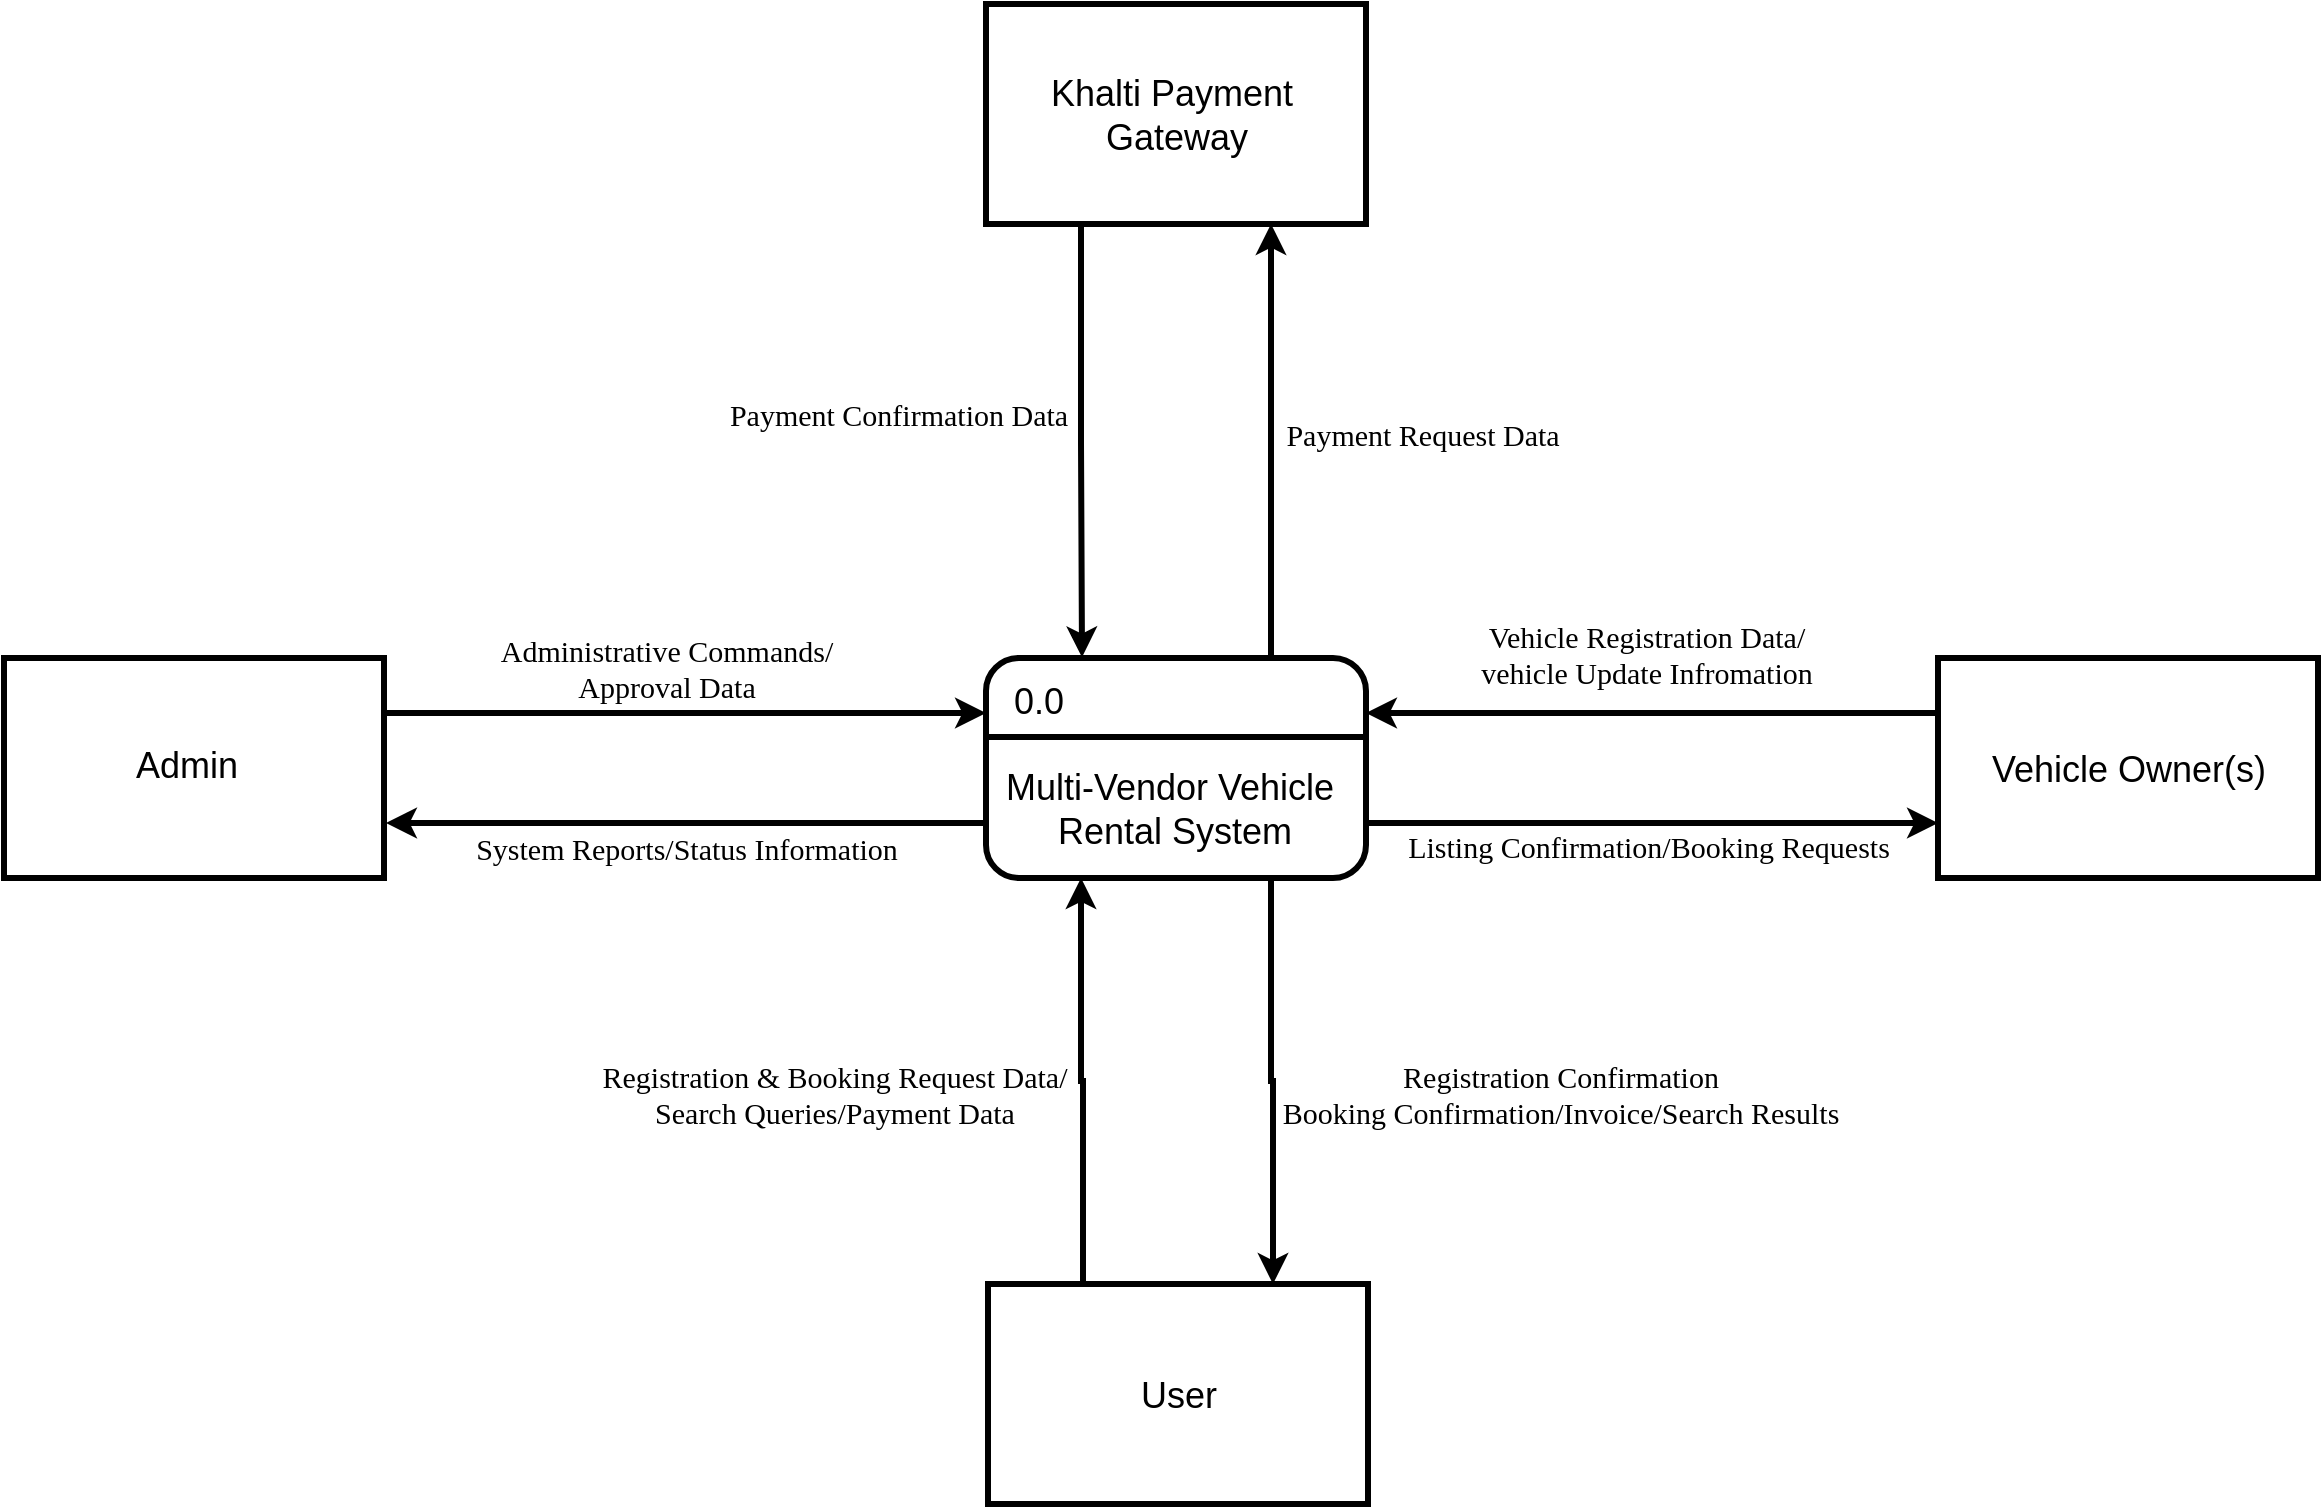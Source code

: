 <mxfile version="26.0.16" pages="3">
  <diagram name="Context Level" id="fC9GnA0mB0r2EWCVtSFk">
    <mxGraphModel dx="1520" dy="916" grid="1" gridSize="10" guides="1" tooltips="1" connect="1" arrows="1" fold="1" page="0" pageScale="1" pageWidth="900" pageHeight="1600" math="0" shadow="0">
      <root>
        <mxCell id="0" />
        <mxCell id="1" parent="0" />
        <mxCell id="mqqFqxeNAZNyGEwjC0Mq-32" style="edgeStyle=orthogonalEdgeStyle;rounded=0;orthogonalLoop=1;jettySize=auto;html=1;exitX=1;exitY=0.75;exitDx=0;exitDy=0;entryX=0;entryY=0.75;entryDx=0;entryDy=0;strokeWidth=3;" parent="1" source="mqqFqxeNAZNyGEwjC0Mq-13" target="mqqFqxeNAZNyGEwjC0Mq-17" edge="1">
          <mxGeometry relative="1" as="geometry" />
        </mxCell>
        <mxCell id="mqqFqxeNAZNyGEwjC0Mq-36" style="edgeStyle=orthogonalEdgeStyle;rounded=0;orthogonalLoop=1;jettySize=auto;html=1;exitX=0.75;exitY=1;exitDx=0;exitDy=0;entryX=0.75;entryY=0;entryDx=0;entryDy=0;strokeWidth=3;" parent="1" source="mqqFqxeNAZNyGEwjC0Mq-13" target="mqqFqxeNAZNyGEwjC0Mq-24" edge="1">
          <mxGeometry relative="1" as="geometry" />
        </mxCell>
        <mxCell id="mqqFqxeNAZNyGEwjC0Mq-41" style="edgeStyle=orthogonalEdgeStyle;rounded=0;orthogonalLoop=1;jettySize=auto;html=1;exitX=0;exitY=0.75;exitDx=0;exitDy=0;strokeWidth=3;" parent="1" source="mqqFqxeNAZNyGEwjC0Mq-13" edge="1">
          <mxGeometry relative="1" as="geometry">
            <mxPoint x="190" y="369.471" as="targetPoint" />
          </mxGeometry>
        </mxCell>
        <mxCell id="yGpVhsDJsTR9-kTOj1M8-5" style="edgeStyle=orthogonalEdgeStyle;rounded=0;orthogonalLoop=1;jettySize=auto;html=1;exitX=0.75;exitY=0;exitDx=0;exitDy=0;entryX=0.75;entryY=1;entryDx=0;entryDy=0;strokeWidth=3;" parent="1" source="mqqFqxeNAZNyGEwjC0Mq-13" target="yGpVhsDJsTR9-kTOj1M8-2" edge="1">
          <mxGeometry relative="1" as="geometry" />
        </mxCell>
        <mxCell id="mqqFqxeNAZNyGEwjC0Mq-13" value="" style="rounded=1;whiteSpace=wrap;html=3;strokeColor=light-dark(#000000,#FFFFFF);strokeWidth=3;" parent="1" vertex="1">
          <mxGeometry x="490" y="287" width="190" height="110" as="geometry" />
        </mxCell>
        <mxCell id="mqqFqxeNAZNyGEwjC0Mq-14" value="" style="endArrow=none;html=1;rounded=0;entryX=1;entryY=0.25;entryDx=0;entryDy=0;exitX=0;exitY=0.25;exitDx=0;exitDy=0;strokeWidth=3;" parent="1" edge="1">
          <mxGeometry width="50" height="50" relative="1" as="geometry">
            <mxPoint x="490" y="326.5" as="sourcePoint" />
            <mxPoint x="680" y="326.5" as="targetPoint" />
          </mxGeometry>
        </mxCell>
        <mxCell id="mqqFqxeNAZNyGEwjC0Mq-15" value="&lt;font style=&quot;font-size: 18px;&quot;&gt;0.0&lt;/font&gt;" style="text;html=1;align=center;verticalAlign=middle;resizable=0;points=[];autosize=1;strokeColor=none;fillColor=none;" parent="1" vertex="1">
          <mxGeometry x="491" y="289" width="50" height="40" as="geometry" />
        </mxCell>
        <mxCell id="mqqFqxeNAZNyGEwjC0Mq-16" value="&lt;div&gt;&lt;span style=&quot;font-size: 18px;&quot;&gt;Multi-Vendor Vehicle&amp;nbsp;&lt;/span&gt;&lt;/div&gt;&lt;div&gt;&lt;span style=&quot;font-size: 18px;&quot;&gt;Rental System&lt;/span&gt;&lt;/div&gt;" style="text;html=1;align=center;verticalAlign=middle;resizable=0;points=[];autosize=1;strokeColor=none;fillColor=none;" parent="1" vertex="1">
          <mxGeometry x="489" y="333" width="190" height="60" as="geometry" />
        </mxCell>
        <mxCell id="mqqFqxeNAZNyGEwjC0Mq-39" style="edgeStyle=orthogonalEdgeStyle;rounded=0;orthogonalLoop=1;jettySize=auto;html=1;exitX=1;exitY=0.25;exitDx=0;exitDy=0;entryX=0;entryY=0.25;entryDx=0;entryDy=0;strokeWidth=3;" parent="1" source="mqqFqxeNAZNyGEwjC0Mq-19" target="mqqFqxeNAZNyGEwjC0Mq-13" edge="1">
          <mxGeometry relative="1" as="geometry" />
        </mxCell>
        <mxCell id="mqqFqxeNAZNyGEwjC0Mq-19" value="" style="rounded=0;whiteSpace=wrap;html=3;strokeColor=light-dark(#000000,#FFFFFF);strokeWidth=3;" parent="1" vertex="1">
          <mxGeometry x="-1" y="287" width="190" height="110" as="geometry" />
        </mxCell>
        <mxCell id="mqqFqxeNAZNyGEwjC0Mq-20" value="" style="group" parent="1" vertex="1" connectable="0">
          <mxGeometry x="966" y="287" width="190" height="110" as="geometry" />
        </mxCell>
        <mxCell id="mqqFqxeNAZNyGEwjC0Mq-17" value="" style="rounded=0;whiteSpace=wrap;html=3;strokeColor=light-dark(#000000,#FFFFFF);strokeWidth=3;" parent="mqqFqxeNAZNyGEwjC0Mq-20" vertex="1">
          <mxGeometry width="190" height="110" as="geometry" />
        </mxCell>
        <mxCell id="mqqFqxeNAZNyGEwjC0Mq-18" value="&lt;div&gt;&lt;span style=&quot;font-size: 18px;&quot;&gt;Vehicle Owner(s)&lt;/span&gt;&lt;/div&gt;" style="text;html=1;align=center;verticalAlign=middle;resizable=0;points=[];autosize=1;strokeColor=none;fillColor=none;" parent="mqqFqxeNAZNyGEwjC0Mq-20" vertex="1">
          <mxGeometry x="15" y="36" width="160" height="40" as="geometry" />
        </mxCell>
        <mxCell id="mqqFqxeNAZNyGEwjC0Mq-23" value="" style="group" parent="1" vertex="1" connectable="0">
          <mxGeometry x="491" y="600" width="190" height="110" as="geometry" />
        </mxCell>
        <mxCell id="mqqFqxeNAZNyGEwjC0Mq-24" value="" style="rounded=0;whiteSpace=wrap;html=3;strokeColor=light-dark(#000000,#FFFFFF);strokeWidth=3;" parent="mqqFqxeNAZNyGEwjC0Mq-23" vertex="1">
          <mxGeometry width="190" height="110" as="geometry" />
        </mxCell>
        <mxCell id="mqqFqxeNAZNyGEwjC0Mq-25" value="&lt;span style=&quot;font-size: 18px;&quot;&gt;User&lt;/span&gt;" style="text;html=1;align=center;verticalAlign=middle;resizable=0;points=[];autosize=1;strokeColor=none;fillColor=none;" parent="mqqFqxeNAZNyGEwjC0Mq-23" vertex="1">
          <mxGeometry x="65" y="36" width="60" height="40" as="geometry" />
        </mxCell>
        <mxCell id="mqqFqxeNAZNyGEwjC0Mq-26" value="&lt;div&gt;&lt;span style=&quot;font-size: 18px;&quot;&gt;Admin&lt;/span&gt;&lt;/div&gt;" style="text;html=1;align=center;verticalAlign=middle;resizable=0;points=[];autosize=1;strokeColor=none;fillColor=none;" parent="1" vertex="1">
          <mxGeometry x="55" y="321" width="70" height="40" as="geometry" />
        </mxCell>
        <mxCell id="mqqFqxeNAZNyGEwjC0Mq-29" style="edgeStyle=orthogonalEdgeStyle;rounded=0;orthogonalLoop=1;jettySize=auto;html=1;exitX=0;exitY=0.25;exitDx=0;exitDy=0;entryX=1;entryY=0.25;entryDx=0;entryDy=0;strokeWidth=3;" parent="1" source="mqqFqxeNAZNyGEwjC0Mq-17" target="mqqFqxeNAZNyGEwjC0Mq-13" edge="1">
          <mxGeometry relative="1" as="geometry" />
        </mxCell>
        <mxCell id="mqqFqxeNAZNyGEwjC0Mq-31" value="&lt;div&gt;&lt;font face=&quot;Times New Roman&quot; style=&quot;font-size: 15px;&quot;&gt;Vehicle Registration Data/&lt;/font&gt;&lt;/div&gt;&lt;div&gt;&lt;font face=&quot;Times New Roman&quot; style=&quot;font-size: 15px;&quot;&gt;&lt;span style=&quot;background-color: transparent; color: light-dark(rgb(0, 0, 0), rgb(255, 255, 255));&quot;&gt;vehicle Update Infromation&lt;/span&gt;&lt;/font&gt;&lt;/div&gt;" style="text;html=1;align=center;verticalAlign=middle;resizable=0;points=[];autosize=1;strokeColor=none;fillColor=none;strokeWidth=1;" parent="1" vertex="1">
          <mxGeometry x="725" y="260" width="190" height="50" as="geometry" />
        </mxCell>
        <mxCell id="mqqFqxeNAZNyGEwjC0Mq-33" value="&lt;font face=&quot;Times New Roman&quot;&gt;&lt;span style=&quot;font-size: 15px;&quot;&gt;Listing Confirmation/Booking Requests&lt;/span&gt;&lt;/font&gt;" style="text;html=1;align=center;verticalAlign=middle;resizable=0;points=[];autosize=1;strokeColor=none;fillColor=none;strokeWidth=1;" parent="1" vertex="1">
          <mxGeometry x="691" y="366" width="260" height="30" as="geometry" />
        </mxCell>
        <mxCell id="mqqFqxeNAZNyGEwjC0Mq-34" style="edgeStyle=orthogonalEdgeStyle;rounded=0;orthogonalLoop=1;jettySize=auto;html=1;exitX=0.25;exitY=0;exitDx=0;exitDy=0;entryX=0.25;entryY=1;entryDx=0;entryDy=0;strokeWidth=3;" parent="1" source="mqqFqxeNAZNyGEwjC0Mq-24" target="mqqFqxeNAZNyGEwjC0Mq-13" edge="1">
          <mxGeometry relative="1" as="geometry" />
        </mxCell>
        <mxCell id="mqqFqxeNAZNyGEwjC0Mq-35" value="&lt;font face=&quot;Times New Roman&quot;&gt;&lt;span style=&quot;font-size: 15px;&quot;&gt;Registration &amp;amp; Booking Request Data/&lt;/span&gt;&lt;/font&gt;&lt;div&gt;&lt;font face=&quot;Times New Roman&quot;&gt;&lt;span style=&quot;font-size: 15px;&quot;&gt;Search Queries/Payment Data&lt;/span&gt;&lt;/font&gt;&lt;/div&gt;" style="text;html=1;align=center;verticalAlign=middle;resizable=0;points=[];autosize=1;strokeColor=none;fillColor=none;strokeWidth=1;" parent="1" vertex="1">
          <mxGeometry x="284" y="480" width="260" height="50" as="geometry" />
        </mxCell>
        <mxCell id="mqqFqxeNAZNyGEwjC0Mq-37" value="&lt;font face=&quot;Times New Roman&quot;&gt;&lt;span style=&quot;font-size: 15px;&quot;&gt;Registration Confirmation&lt;/span&gt;&lt;/font&gt;&lt;div&gt;&lt;font face=&quot;Times New Roman&quot;&gt;&lt;span style=&quot;font-size: 15px;&quot;&gt;Booking Confirmation/Invoice/Search Results&lt;/span&gt;&lt;/font&gt;&lt;/div&gt;" style="text;html=1;align=center;verticalAlign=middle;resizable=0;points=[];autosize=1;strokeColor=none;fillColor=none;strokeWidth=1;" parent="1" vertex="1">
          <mxGeometry x="627" y="480" width="300" height="50" as="geometry" />
        </mxCell>
        <mxCell id="mqqFqxeNAZNyGEwjC0Mq-40" value="&lt;font face=&quot;Times New Roman&quot;&gt;&lt;span style=&quot;font-size: 15px;&quot;&gt;Administrative Commands/&lt;/span&gt;&lt;/font&gt;&lt;div&gt;&lt;font face=&quot;Times New Roman&quot;&gt;&lt;span style=&quot;font-size: 15px;&quot;&gt;Approval Data&lt;/span&gt;&lt;/font&gt;&lt;/div&gt;" style="text;html=1;align=center;verticalAlign=middle;resizable=0;points=[];autosize=1;strokeColor=none;fillColor=none;strokeWidth=1;" parent="1" vertex="1">
          <mxGeometry x="235" y="267" width="190" height="50" as="geometry" />
        </mxCell>
        <mxCell id="mqqFqxeNAZNyGEwjC0Mq-42" value="&lt;div&gt;&lt;font face=&quot;Times New Roman&quot;&gt;&lt;span style=&quot;font-size: 15px;&quot;&gt;System Reports/&lt;/span&gt;&lt;/font&gt;&lt;span style=&quot;font-size: 15px; font-family: &amp;quot;Times New Roman&amp;quot;; background-color: transparent; color: light-dark(rgb(0, 0, 0), rgb(255, 255, 255));&quot;&gt;Status Information&lt;/span&gt;&lt;/div&gt;" style="text;html=1;align=center;verticalAlign=middle;resizable=0;points=[];autosize=1;strokeColor=none;fillColor=none;strokeWidth=1;" parent="1" vertex="1">
          <mxGeometry x="225" y="367" width="230" height="30" as="geometry" />
        </mxCell>
        <mxCell id="yGpVhsDJsTR9-kTOj1M8-1" value="" style="group;strokeWidth=3;" parent="1" vertex="1" connectable="0">
          <mxGeometry x="490" y="-40" width="190" height="110" as="geometry" />
        </mxCell>
        <mxCell id="yGpVhsDJsTR9-kTOj1M8-2" value="" style="rounded=0;whiteSpace=wrap;html=3;strokeColor=light-dark(#000000,#FFFFFF);strokeWidth=3;" parent="yGpVhsDJsTR9-kTOj1M8-1" vertex="1">
          <mxGeometry width="190" height="110" as="geometry" />
        </mxCell>
        <mxCell id="yGpVhsDJsTR9-kTOj1M8-3" value="&lt;span style=&quot;font-size: 18px;&quot;&gt;Khalti Payment&amp;nbsp;&lt;/span&gt;&lt;div&gt;&lt;span style=&quot;font-size: 18px;&quot;&gt;Gateway&lt;/span&gt;&lt;/div&gt;" style="text;html=1;align=center;verticalAlign=middle;resizable=0;points=[];autosize=1;strokeColor=none;fillColor=none;" parent="yGpVhsDJsTR9-kTOj1M8-1" vertex="1">
          <mxGeometry x="20" y="26" width="150" height="60" as="geometry" />
        </mxCell>
        <mxCell id="yGpVhsDJsTR9-kTOj1M8-4" style="edgeStyle=orthogonalEdgeStyle;rounded=0;orthogonalLoop=1;jettySize=auto;html=1;exitX=0.25;exitY=1;exitDx=0;exitDy=0;entryX=0.94;entryY=-0.058;entryDx=0;entryDy=0;entryPerimeter=0;strokeWidth=3;" parent="1" source="yGpVhsDJsTR9-kTOj1M8-2" target="mqqFqxeNAZNyGEwjC0Mq-15" edge="1">
          <mxGeometry relative="1" as="geometry">
            <mxPoint x="540" y="280" as="targetPoint" />
          </mxGeometry>
        </mxCell>
        <mxCell id="yGpVhsDJsTR9-kTOj1M8-7" value="&lt;font face=&quot;Times New Roman&quot;&gt;&lt;span style=&quot;font-size: 15px;&quot;&gt;Payment Request Data&lt;/span&gt;&lt;/font&gt;" style="text;html=1;align=center;verticalAlign=middle;resizable=0;points=[];autosize=1;strokeColor=none;fillColor=none;strokeWidth=1;" parent="1" vertex="1">
          <mxGeometry x="628" y="160" width="160" height="30" as="geometry" />
        </mxCell>
        <mxCell id="yGpVhsDJsTR9-kTOj1M8-8" value="&lt;div&gt;&lt;font face=&quot;Times New Roman&quot;&gt;&lt;span style=&quot;font-size: 15px;&quot;&gt;Payment Confirmation Data&lt;/span&gt;&lt;/font&gt;&lt;/div&gt;" style="text;html=1;align=center;verticalAlign=middle;resizable=0;points=[];autosize=1;strokeColor=none;fillColor=none;strokeWidth=1;" parent="1" vertex="1">
          <mxGeometry x="351" y="150" width="190" height="30" as="geometry" />
        </mxCell>
      </root>
    </mxGraphModel>
  </diagram>
  <diagram name="Level 0" id="IUuk-VQfXcXVTtdF40Mc">
    <mxGraphModel dx="880" dy="1316" grid="1" gridSize="10" guides="1" tooltips="1" connect="1" arrows="1" fold="1" page="0" pageScale="1" pageWidth="900" pageHeight="1600" math="0" shadow="0">
      <root>
        <mxCell id="0" />
        <mxCell id="1" parent="0" />
        <mxCell id="CzCq_uoydx_rgcWmHXnd-1" value="" style="group" parent="1" vertex="1" connectable="0">
          <mxGeometry x="1005" y="479" width="190" height="110" as="geometry" />
        </mxCell>
        <mxCell id="CzCq_uoydx_rgcWmHXnd-2" value="" style="rounded=1;whiteSpace=wrap;html=3;strokeColor=light-dark(#000000,#FFFFFF);strokeWidth=3;" parent="CzCq_uoydx_rgcWmHXnd-1" vertex="1">
          <mxGeometry width="190" height="110" as="geometry" />
        </mxCell>
        <mxCell id="CzCq_uoydx_rgcWmHXnd-3" value="" style="endArrow=none;html=1;rounded=0;entryX=1;entryY=0.25;entryDx=0;entryDy=0;exitX=0;exitY=0.25;exitDx=0;exitDy=0;strokeWidth=3;" parent="CzCq_uoydx_rgcWmHXnd-1" edge="1">
          <mxGeometry width="50" height="50" relative="1" as="geometry">
            <mxPoint y="39.5" as="sourcePoint" />
            <mxPoint x="190" y="39.5" as="targetPoint" />
          </mxGeometry>
        </mxCell>
        <mxCell id="CzCq_uoydx_rgcWmHXnd-4" value="&lt;font style=&quot;font-size: 18px;&quot;&gt;1.1&lt;/font&gt;" style="text;html=1;align=center;verticalAlign=middle;resizable=0;points=[];autosize=1;strokeColor=none;fillColor=none;" parent="CzCq_uoydx_rgcWmHXnd-1" vertex="1">
          <mxGeometry x="1" y="2" width="50" height="40" as="geometry" />
        </mxCell>
        <mxCell id="CzCq_uoydx_rgcWmHXnd-5" value="&lt;font style=&quot;font-size: 18px;&quot;&gt;Manage Users&lt;/font&gt;" style="text;html=1;align=center;verticalAlign=middle;resizable=0;points=[];autosize=1;strokeColor=none;fillColor=none;" parent="CzCq_uoydx_rgcWmHXnd-1" vertex="1">
          <mxGeometry x="13" y="50" width="140" height="40" as="geometry" />
        </mxCell>
        <mxCell id="S0NYgSveu-UEB4fADILz-1" value="" style="group" parent="1" vertex="1" connectable="0">
          <mxGeometry x="960" y="63" width="190" height="110" as="geometry" />
        </mxCell>
        <mxCell id="S0NYgSveu-UEB4fADILz-2" value="" style="rounded=1;whiteSpace=wrap;html=3;strokeColor=light-dark(#000000,#FFFFFF);strokeWidth=3;" parent="S0NYgSveu-UEB4fADILz-1" vertex="1">
          <mxGeometry width="190" height="110" as="geometry" />
        </mxCell>
        <mxCell id="S0NYgSveu-UEB4fADILz-3" value="" style="endArrow=none;html=1;rounded=0;entryX=1;entryY=0.25;entryDx=0;entryDy=0;exitX=0;exitY=0.25;exitDx=0;exitDy=0;strokeWidth=3;" parent="S0NYgSveu-UEB4fADILz-1" edge="1">
          <mxGeometry width="50" height="50" relative="1" as="geometry">
            <mxPoint y="39.5" as="sourcePoint" />
            <mxPoint x="190" y="39.5" as="targetPoint" />
          </mxGeometry>
        </mxCell>
        <mxCell id="S0NYgSveu-UEB4fADILz-4" value="&lt;font style=&quot;font-size: 18px;&quot;&gt;1.2&lt;/font&gt;" style="text;html=1;align=center;verticalAlign=middle;resizable=0;points=[];autosize=1;strokeColor=none;fillColor=none;" parent="S0NYgSveu-UEB4fADILz-1" vertex="1">
          <mxGeometry x="1" y="2" width="50" height="40" as="geometry" />
        </mxCell>
        <mxCell id="S0NYgSveu-UEB4fADILz-5" value="&lt;font style=&quot;font-size: 18px;&quot;&gt;Manage Vehicles&lt;/font&gt;" style="text;html=1;align=center;verticalAlign=middle;resizable=0;points=[];autosize=1;strokeColor=none;fillColor=none;" parent="S0NYgSveu-UEB4fADILz-1" vertex="1">
          <mxGeometry x="9" y="50" width="160" height="40" as="geometry" />
        </mxCell>
        <mxCell id="S0NYgSveu-UEB4fADILz-6" value="" style="group" parent="1" vertex="1" connectable="0">
          <mxGeometry x="249" y="483" width="190" height="110" as="geometry" />
        </mxCell>
        <mxCell id="S0NYgSveu-UEB4fADILz-7" value="" style="rounded=1;whiteSpace=wrap;html=3;strokeColor=light-dark(#000000,#FFFFFF);strokeWidth=3;" parent="S0NYgSveu-UEB4fADILz-6" vertex="1">
          <mxGeometry width="190" height="110" as="geometry" />
        </mxCell>
        <mxCell id="S0NYgSveu-UEB4fADILz-8" value="" style="endArrow=none;html=1;rounded=0;entryX=1;entryY=0.25;entryDx=0;entryDy=0;exitX=0;exitY=0.25;exitDx=0;exitDy=0;strokeWidth=3;" parent="S0NYgSveu-UEB4fADILz-6" edge="1">
          <mxGeometry width="50" height="50" relative="1" as="geometry">
            <mxPoint y="39.5" as="sourcePoint" />
            <mxPoint x="190" y="39.5" as="targetPoint" />
          </mxGeometry>
        </mxCell>
        <mxCell id="S0NYgSveu-UEB4fADILz-9" value="&lt;font style=&quot;font-size: 18px;&quot;&gt;1.3&lt;/font&gt;" style="text;html=1;align=center;verticalAlign=middle;resizable=0;points=[];autosize=1;strokeColor=none;fillColor=none;" parent="S0NYgSveu-UEB4fADILz-6" vertex="1">
          <mxGeometry x="-4" y="2" width="50" height="40" as="geometry" />
        </mxCell>
        <mxCell id="S0NYgSveu-UEB4fADILz-10" value="&lt;font style=&quot;font-size: 18px;&quot;&gt;Manage Bookings&lt;/font&gt;" style="text;html=1;align=center;verticalAlign=middle;resizable=0;points=[];autosize=1;strokeColor=none;fillColor=none;" parent="S0NYgSveu-UEB4fADILz-6" vertex="1">
          <mxGeometry x="8" y="50" width="170" height="40" as="geometry" />
        </mxCell>
        <mxCell id="S0NYgSveu-UEB4fADILz-11" value="" style="group" parent="1" vertex="1" connectable="0">
          <mxGeometry x="344" y="84" width="190" height="110" as="geometry" />
        </mxCell>
        <mxCell id="S0NYgSveu-UEB4fADILz-12" value="" style="rounded=1;whiteSpace=wrap;html=3;strokeColor=light-dark(#000000,#FFFFFF);strokeWidth=3;" parent="S0NYgSveu-UEB4fADILz-11" vertex="1">
          <mxGeometry x="-2" width="190" height="110" as="geometry" />
        </mxCell>
        <mxCell id="S0NYgSveu-UEB4fADILz-13" value="" style="endArrow=none;html=1;rounded=0;entryX=1;entryY=0.25;entryDx=0;entryDy=0;exitX=0;exitY=0.25;exitDx=0;exitDy=0;strokeWidth=3;" parent="S0NYgSveu-UEB4fADILz-11" edge="1">
          <mxGeometry width="50" height="50" relative="1" as="geometry">
            <mxPoint y="39.5" as="sourcePoint" />
            <mxPoint x="190" y="39.5" as="targetPoint" />
          </mxGeometry>
        </mxCell>
        <mxCell id="S0NYgSveu-UEB4fADILz-14" value="&lt;font style=&quot;font-size: 18px;&quot;&gt;1.4&lt;/font&gt;" style="text;html=1;align=center;verticalAlign=middle;resizable=0;points=[];autosize=1;strokeColor=none;fillColor=none;" parent="S0NYgSveu-UEB4fADILz-11" vertex="1">
          <mxGeometry x="-2" width="50" height="40" as="geometry" />
        </mxCell>
        <mxCell id="S0NYgSveu-UEB4fADILz-15" value="&lt;font style=&quot;font-size: 18px;&quot;&gt;Process Payments&lt;/font&gt;" style="text;html=1;align=center;verticalAlign=middle;resizable=0;points=[];autosize=1;strokeColor=none;fillColor=none;" parent="S0NYgSveu-UEB4fADILz-11" vertex="1">
          <mxGeometry x="6" y="50" width="170" height="40" as="geometry" />
        </mxCell>
        <mxCell id="S0NYgSveu-UEB4fADILz-20" value="" style="group" parent="1" vertex="1" connectable="0">
          <mxGeometry x="990" y="730" width="270" height="110" as="geometry" />
        </mxCell>
        <mxCell id="S0NYgSveu-UEB4fADILz-16" value="" style="html=1;dashed=0;whiteSpace=wrap;shape=partialRectangle;right=0;strokeWidth=3;" parent="S0NYgSveu-UEB4fADILz-20" vertex="1">
          <mxGeometry width="190" height="50" as="geometry" />
        </mxCell>
        <mxCell id="S0NYgSveu-UEB4fADILz-18" value="&lt;font style=&quot;font-size: 18px;&quot;&gt;D1 – User Data&lt;/font&gt;" style="text;html=1;align=center;verticalAlign=middle;resizable=0;points=[];autosize=1;strokeColor=none;fillColor=none;container=1;" parent="S0NYgSveu-UEB4fADILz-20" vertex="1">
          <mxGeometry x="10" y="5" width="150" height="40" as="geometry" />
        </mxCell>
        <mxCell id="S0NYgSveu-UEB4fADILz-21" value="" style="group" parent="1" vertex="1" connectable="0">
          <mxGeometry x="960" y="293" width="190" height="50" as="geometry" />
        </mxCell>
        <mxCell id="S0NYgSveu-UEB4fADILz-22" value="" style="html=1;dashed=0;whiteSpace=wrap;shape=partialRectangle;right=0;strokeWidth=3;" parent="S0NYgSveu-UEB4fADILz-21" vertex="1">
          <mxGeometry width="190" height="50" as="geometry" />
        </mxCell>
        <mxCell id="S0NYgSveu-UEB4fADILz-23" value="&lt;font style=&quot;font-size: 18px;&quot;&gt;D2 – Vehicle Data&lt;/font&gt;" style="text;html=1;align=center;verticalAlign=middle;resizable=0;points=[];autosize=1;strokeColor=none;fillColor=none;container=1;" parent="S0NYgSveu-UEB4fADILz-21" vertex="1">
          <mxGeometry y="5" width="170" height="40" as="geometry" />
        </mxCell>
        <mxCell id="S0NYgSveu-UEB4fADILz-24" value="" style="group;strokeWidth=3;" parent="1" vertex="1" connectable="0">
          <mxGeometry x="249" y="697" width="190" height="50" as="geometry" />
        </mxCell>
        <mxCell id="S0NYgSveu-UEB4fADILz-25" value="" style="html=1;dashed=0;whiteSpace=wrap;shape=partialRectangle;right=0;strokeWidth=3;" parent="S0NYgSveu-UEB4fADILz-24" vertex="1">
          <mxGeometry width="190" height="50" as="geometry" />
        </mxCell>
        <mxCell id="S0NYgSveu-UEB4fADILz-26" value="&lt;font style=&quot;font-size: 18px;&quot;&gt;D3 – Booking Data&lt;/font&gt;" style="text;html=1;align=center;verticalAlign=middle;resizable=0;points=[];autosize=1;strokeColor=none;fillColor=none;container=1;" parent="S0NYgSveu-UEB4fADILz-24" vertex="1">
          <mxGeometry y="5" width="170" height="40" as="geometry" />
        </mxCell>
        <mxCell id="S0NYgSveu-UEB4fADILz-27" value="" style="group" parent="1" vertex="1" connectable="0">
          <mxGeometry x="352" y="293" width="190" height="50" as="geometry" />
        </mxCell>
        <mxCell id="S0NYgSveu-UEB4fADILz-28" value="" style="html=1;dashed=0;whiteSpace=wrap;shape=partialRectangle;right=0;strokeWidth=3;" parent="S0NYgSveu-UEB4fADILz-27" vertex="1">
          <mxGeometry width="190" height="50" as="geometry" />
        </mxCell>
        <mxCell id="S0NYgSveu-UEB4fADILz-29" value="&lt;font style=&quot;font-size: 18px;&quot;&gt;D4 – Payment Records&lt;/font&gt;" style="text;html=1;align=center;verticalAlign=middle;resizable=0;points=[];autosize=1;strokeColor=none;fillColor=none;container=1;" parent="S0NYgSveu-UEB4fADILz-27" vertex="1">
          <mxGeometry x="-7" y="5" width="210" height="40" as="geometry" />
        </mxCell>
        <mxCell id="tX5nesSdGELkdMT0WbA1-5" value="" style="group" parent="1" vertex="1" connectable="0">
          <mxGeometry x="630" y="490" width="190" height="110" as="geometry" />
        </mxCell>
        <mxCell id="tX5nesSdGELkdMT0WbA1-6" value="" style="rounded=0;whiteSpace=wrap;html=3;strokeColor=light-dark(#000000,#FFFFFF);strokeWidth=3;" parent="tX5nesSdGELkdMT0WbA1-5" vertex="1">
          <mxGeometry width="190" height="110" as="geometry" />
        </mxCell>
        <mxCell id="tX5nesSdGELkdMT0WbA1-7" value="&lt;span style=&quot;font-size: 18px;&quot;&gt;User&lt;/span&gt;" style="text;html=1;align=center;verticalAlign=middle;resizable=0;points=[];autosize=1;strokeColor=none;fillColor=none;" parent="tX5nesSdGELkdMT0WbA1-5" vertex="1">
          <mxGeometry x="65" y="36" width="60" height="40" as="geometry" />
        </mxCell>
        <mxCell id="tX5nesSdGELkdMT0WbA1-9" value="" style="group;strokeWidth=3;" parent="1" vertex="1" connectable="0">
          <mxGeometry x="353" y="-122" width="190" height="110" as="geometry" />
        </mxCell>
        <mxCell id="tX5nesSdGELkdMT0WbA1-10" value="" style="rounded=0;whiteSpace=wrap;html=3;strokeColor=light-dark(#000000,#FFFFFF);strokeWidth=3;" parent="tX5nesSdGELkdMT0WbA1-9" vertex="1">
          <mxGeometry width="190" height="110" as="geometry" />
        </mxCell>
        <mxCell id="tX5nesSdGELkdMT0WbA1-11" value="&lt;span style=&quot;font-size: 18px;&quot;&gt;Khalti Payment&amp;nbsp;&lt;/span&gt;&lt;div&gt;&lt;span style=&quot;font-size: 18px;&quot;&gt;Gateway&lt;/span&gt;&lt;/div&gt;" style="text;html=1;align=center;verticalAlign=middle;resizable=0;points=[];autosize=1;strokeColor=none;fillColor=none;" parent="tX5nesSdGELkdMT0WbA1-9" vertex="1">
          <mxGeometry x="20" y="26" width="150" height="60" as="geometry" />
        </mxCell>
        <mxCell id="tX5nesSdGELkdMT0WbA1-2" value="" style="group" parent="1" vertex="1" connectable="0">
          <mxGeometry x="940" y="-170" width="190" height="110" as="geometry" />
        </mxCell>
        <mxCell id="tX5nesSdGELkdMT0WbA1-3" value="" style="rounded=0;whiteSpace=wrap;html=3;strokeColor=light-dark(#000000,#FFFFFF);strokeWidth=3;" parent="tX5nesSdGELkdMT0WbA1-2" vertex="1">
          <mxGeometry width="190" height="110" as="geometry" />
        </mxCell>
        <mxCell id="tX5nesSdGELkdMT0WbA1-4" value="&lt;div&gt;&lt;span style=&quot;font-size: 18px;&quot;&gt;Vehicle Owner(s)&lt;/span&gt;&lt;/div&gt;" style="text;html=1;align=center;verticalAlign=middle;resizable=0;points=[];autosize=1;strokeColor=none;fillColor=none;" parent="tX5nesSdGELkdMT0WbA1-2" vertex="1">
          <mxGeometry x="15" y="36" width="160" height="40" as="geometry" />
        </mxCell>
        <mxCell id="tX5nesSdGELkdMT0WbA1-12" value="" style="group" parent="1" vertex="1" connectable="0">
          <mxGeometry x="673" y="-307" width="190" height="110" as="geometry" />
        </mxCell>
        <mxCell id="tX5nesSdGELkdMT0WbA1-1" value="" style="rounded=0;whiteSpace=wrap;html=3;strokeColor=light-dark(#000000,#FFFFFF);strokeWidth=3;" parent="tX5nesSdGELkdMT0WbA1-12" vertex="1">
          <mxGeometry width="190" height="110" as="geometry" />
        </mxCell>
        <mxCell id="tX5nesSdGELkdMT0WbA1-8" value="&lt;div&gt;&lt;span style=&quot;font-size: 18px;&quot;&gt;Admin&lt;/span&gt;&lt;/div&gt;" style="text;html=1;align=center;verticalAlign=middle;resizable=0;points=[];autosize=1;strokeColor=none;fillColor=none;" parent="tX5nesSdGELkdMT0WbA1-12" vertex="1">
          <mxGeometry x="52" y="34" width="70" height="40" as="geometry" />
        </mxCell>
        <mxCell id="tX5nesSdGELkdMT0WbA1-13" style="edgeStyle=orthogonalEdgeStyle;rounded=0;orthogonalLoop=1;jettySize=auto;html=1;exitX=1;exitY=0.25;exitDx=0;exitDy=0;entryX=-0.1;entryY=0.9;entryDx=0;entryDy=0;entryPerimeter=0;strokeWidth=3;" parent="1" source="tX5nesSdGELkdMT0WbA1-6" target="CzCq_uoydx_rgcWmHXnd-4" edge="1">
          <mxGeometry relative="1" as="geometry" />
        </mxCell>
        <mxCell id="JS9Qqwndmr8Ry-a1bTts-1" value="&lt;div&gt;&lt;font face=&quot;Times New Roman&quot; style=&quot;font-size: 15px;&quot;&gt;User Registration Data/&lt;/font&gt;&lt;/div&gt;&lt;div&gt;&lt;font face=&quot;Times New Roman&quot; style=&quot;font-size: 15px;&quot;&gt;&lt;span style=&quot;background-color: transparent; color: light-dark(rgb(0, 0, 0), rgb(255, 255, 255));&quot;&gt;Login Data&lt;/span&gt;&lt;/font&gt;&lt;/div&gt;" style="text;html=1;align=center;verticalAlign=middle;resizable=0;points=[];autosize=1;strokeColor=none;fillColor=none;strokeWidth=1;" parent="1" vertex="1">
          <mxGeometry x="822" y="469" width="170" height="50" as="geometry" />
        </mxCell>
        <mxCell id="JS9Qqwndmr8Ry-a1bTts-2" style="edgeStyle=orthogonalEdgeStyle;rounded=0;orthogonalLoop=1;jettySize=auto;html=1;exitX=0.25;exitY=1;exitDx=0;exitDy=0;entryX=0.352;entryY=-0.08;entryDx=0;entryDy=0;entryPerimeter=0;strokeWidth=3;" parent="1" source="CzCq_uoydx_rgcWmHXnd-2" target="S0NYgSveu-UEB4fADILz-18" edge="1">
          <mxGeometry relative="1" as="geometry" />
        </mxCell>
        <mxCell id="JS9Qqwndmr8Ry-a1bTts-3" value="&lt;font face=&quot;Times New Roman&quot;&gt;&lt;span style=&quot;font-size: 15px;&quot;&gt;User Profile Data/&lt;/span&gt;&lt;/font&gt;&lt;div&gt;&lt;font face=&quot;Times New Roman&quot;&gt;&lt;span style=&quot;font-size: 15px;&quot;&gt;Updated User info&lt;/span&gt;&lt;/font&gt;&lt;/div&gt;" style="text;html=1;align=center;verticalAlign=middle;resizable=0;points=[];autosize=1;strokeColor=none;fillColor=none;strokeWidth=1;" parent="1" vertex="1">
          <mxGeometry x="925" y="659" width="130" height="50" as="geometry" />
        </mxCell>
        <mxCell id="JS9Qqwndmr8Ry-a1bTts-4" style="edgeStyle=orthogonalEdgeStyle;rounded=0;orthogonalLoop=1;jettySize=auto;html=1;exitX=0.75;exitY=0;exitDx=0;exitDy=0;entryX=0.673;entryY=1.025;entryDx=0;entryDy=0;entryPerimeter=0;strokeWidth=3;" parent="1" source="S0NYgSveu-UEB4fADILz-16" target="CzCq_uoydx_rgcWmHXnd-2" edge="1">
          <mxGeometry relative="1" as="geometry" />
        </mxCell>
        <mxCell id="JS9Qqwndmr8Ry-a1bTts-5" value="&lt;font face=&quot;Times New Roman&quot;&gt;&lt;span style=&quot;font-size: 15px;&quot;&gt;User Registration&lt;/span&gt;&lt;/font&gt;&lt;div&gt;&lt;font face=&quot;Times New Roman&quot;&gt;&lt;span style=&quot;font-size: 15px;&quot;&gt;Data&lt;/span&gt;&lt;/font&gt;&lt;/div&gt;" style="text;html=1;align=center;verticalAlign=middle;resizable=0;points=[];autosize=1;strokeColor=none;fillColor=none;strokeWidth=1;" parent="1" vertex="1">
          <mxGeometry x="1126" y="654" width="130" height="50" as="geometry" />
        </mxCell>
        <mxCell id="wSjBENbRnAiZIrcmz-zM-1" style="edgeStyle=orthogonalEdgeStyle;rounded=0;orthogonalLoop=1;jettySize=auto;html=1;exitX=0.25;exitY=1;exitDx=0;exitDy=0;entryX=0.143;entryY=-0.005;entryDx=0;entryDy=0;entryPerimeter=0;strokeWidth=3;" parent="1" edge="1">
          <mxGeometry relative="1" as="geometry">
            <mxPoint x="1023.5" y="-60" as="sourcePoint" />
            <mxPoint x="1023.17" y="62.45" as="targetPoint" />
          </mxGeometry>
        </mxCell>
        <mxCell id="wSjBENbRnAiZIrcmz-zM-2" value="&lt;div&gt;&lt;font face=&quot;Times New Roman&quot; style=&quot;font-size: 15px;&quot;&gt;Vehicle Registration Data/&lt;/font&gt;&lt;/div&gt;&lt;div&gt;&lt;font face=&quot;Times New Roman&quot;&gt;&lt;span style=&quot;font-size: 15px;&quot;&gt;Availability slot data / Documents&lt;/span&gt;&lt;/font&gt;&lt;/div&gt;" style="text;html=1;align=center;verticalAlign=middle;resizable=0;points=[];autosize=1;strokeColor=none;fillColor=none;strokeWidth=1;" parent="1" vertex="1">
          <mxGeometry x="799" y="-17" width="230" height="50" as="geometry" />
        </mxCell>
        <mxCell id="wSjBENbRnAiZIrcmz-zM-3" style="edgeStyle=orthogonalEdgeStyle;rounded=0;orthogonalLoop=1;jettySize=auto;html=1;exitX=0.25;exitY=1;exitDx=0;exitDy=0;entryX=0.25;entryY=0;entryDx=0;entryDy=0;strokeWidth=3;" parent="1" edge="1">
          <mxGeometry relative="1" as="geometry">
            <mxPoint x="1030.5" y="293" as="targetPoint" />
            <mxPoint x="1030.5" y="173" as="sourcePoint" />
          </mxGeometry>
        </mxCell>
        <mxCell id="wSjBENbRnAiZIrcmz-zM-4" value="&lt;font face=&quot;Times New Roman&quot;&gt;&lt;span style=&quot;font-size: 15px;&quot;&gt;New/Updated Vehicle,&amp;nbsp;&lt;/span&gt;&lt;/font&gt;&lt;div&gt;&lt;font face=&quot;Times New Roman&quot;&gt;&lt;span style=&quot;font-size: 15px;&quot;&gt;Documents, Availability&lt;/span&gt;&lt;/font&gt;&lt;/div&gt;" style="text;html=1;align=center;verticalAlign=middle;resizable=0;points=[];autosize=1;strokeColor=none;fillColor=none;strokeWidth=1;" parent="1" vertex="1">
          <mxGeometry x="866" y="203" width="170" height="50" as="geometry" />
        </mxCell>
        <mxCell id="wSjBENbRnAiZIrcmz-zM-5" style="edgeStyle=orthogonalEdgeStyle;rounded=0;orthogonalLoop=1;jettySize=auto;html=1;exitX=0;exitY=0.25;exitDx=0;exitDy=0;entryX=1;entryY=0.315;entryDx=0;entryDy=0;entryPerimeter=0;strokeWidth=3;" parent="1" source="tX5nesSdGELkdMT0WbA1-6" target="S0NYgSveu-UEB4fADILz-7" edge="1">
          <mxGeometry relative="1" as="geometry" />
        </mxCell>
        <mxCell id="wSjBENbRnAiZIrcmz-zM-6" value="&lt;font face=&quot;Times New Roman&quot;&gt;&lt;span style=&quot;font-size: 15px;&quot;&gt;Booking Request Data&lt;/span&gt;&lt;/font&gt;&lt;div&gt;&lt;font face=&quot;Times New Roman&quot;&gt;&lt;span style=&quot;font-size: 15px;&quot;&gt;Desired Time Slot&lt;/span&gt;&lt;/font&gt;&lt;/div&gt;" style="text;html=1;align=center;verticalAlign=middle;resizable=0;points=[];autosize=1;strokeColor=none;fillColor=none;strokeWidth=1;" parent="1" vertex="1">
          <mxGeometry x="450" y="471" width="160" height="50" as="geometry" />
        </mxCell>
        <mxCell id="wSjBENbRnAiZIrcmz-zM-7" style="edgeStyle=orthogonalEdgeStyle;rounded=0;orthogonalLoop=1;jettySize=auto;html=1;exitX=0.25;exitY=1;exitDx=0;exitDy=0;strokeWidth=3;entryX=0.32;entryY=0.038;entryDx=0;entryDy=0;entryPerimeter=0;" parent="1" edge="1">
          <mxGeometry relative="1" as="geometry">
            <mxPoint x="328.5" y="593" as="sourcePoint" />
            <mxPoint x="307.8" y="698.9" as="targetPoint" />
          </mxGeometry>
        </mxCell>
        <mxCell id="wSjBENbRnAiZIrcmz-zM-8" value="&lt;font face=&quot;Times New Roman&quot;&gt;&lt;span style=&quot;font-size: 15px;&quot;&gt;Booking Record&lt;/span&gt;&lt;/font&gt;" style="text;html=1;align=center;verticalAlign=middle;resizable=0;points=[];autosize=1;strokeColor=none;fillColor=none;strokeWidth=1;" parent="1" vertex="1">
          <mxGeometry x="192" y="634" width="120" height="30" as="geometry" />
        </mxCell>
        <mxCell id="wSjBENbRnAiZIrcmz-zM-9" style="edgeStyle=orthogonalEdgeStyle;rounded=0;orthogonalLoop=1;jettySize=auto;html=1;exitX=1;exitY=0.75;exitDx=0;exitDy=0;entryX=-0.006;entryY=0.685;entryDx=0;entryDy=0;entryPerimeter=0;strokeWidth=3;" parent="1" source="S0NYgSveu-UEB4fADILz-7" target="tX5nesSdGELkdMT0WbA1-6" edge="1">
          <mxGeometry relative="1" as="geometry" />
        </mxCell>
        <mxCell id="wSjBENbRnAiZIrcmz-zM-10" value="&lt;font face=&quot;Times New Roman&quot;&gt;&lt;span style=&quot;font-size: 15px;&quot;&gt;Booking Confirmation/&lt;/span&gt;&lt;/font&gt;&lt;div&gt;&lt;font face=&quot;Times New Roman&quot;&gt;&lt;span style=&quot;font-size: 15px;&quot;&gt;Invoice&lt;/span&gt;&lt;/font&gt;&lt;/div&gt;" style="text;html=1;align=center;verticalAlign=middle;resizable=0;points=[];autosize=1;strokeColor=none;fillColor=none;strokeWidth=1;" parent="1" vertex="1">
          <mxGeometry x="452" y="562" width="160" height="50" as="geometry" />
        </mxCell>
        <mxCell id="wSjBENbRnAiZIrcmz-zM-11" style="edgeStyle=orthogonalEdgeStyle;rounded=0;orthogonalLoop=1;jettySize=auto;html=1;entryX=0.75;entryY=1;entryDx=0;entryDy=0;strokeWidth=3;" parent="1" edge="1">
          <mxGeometry relative="1" as="geometry">
            <mxPoint x="365" y="690" as="sourcePoint" />
            <mxPoint x="365.5" y="593" as="targetPoint" />
          </mxGeometry>
        </mxCell>
        <mxCell id="wSjBENbRnAiZIrcmz-zM-12" value="&lt;font face=&quot;Times New Roman&quot;&gt;&lt;span style=&quot;font-size: 15px;&quot;&gt;Booking Data&lt;/span&gt;&lt;/font&gt;" style="text;html=1;align=center;verticalAlign=middle;resizable=0;points=[];autosize=1;strokeColor=none;fillColor=none;strokeWidth=1;" parent="1" vertex="1">
          <mxGeometry x="359" y="643" width="110" height="30" as="geometry" />
        </mxCell>
        <mxCell id="wSjBENbRnAiZIrcmz-zM-13" style="edgeStyle=orthogonalEdgeStyle;rounded=0;orthogonalLoop=1;jettySize=auto;html=1;exitX=0.25;exitY=0;exitDx=0;exitDy=0;entryX=0.192;entryY=0.998;entryDx=0;entryDy=0;entryPerimeter=0;strokeWidth=3;" parent="1" edge="1">
          <mxGeometry relative="1" as="geometry">
            <mxPoint x="408.5" y="84" as="sourcePoint" />
            <mxPoint x="408.48" y="-12.22" as="targetPoint" />
          </mxGeometry>
        </mxCell>
        <mxCell id="wSjBENbRnAiZIrcmz-zM-14" value="&lt;font face=&quot;Times New Roman&quot;&gt;&lt;span style=&quot;font-size: 15px;&quot;&gt;Payment Request&amp;nbsp;&lt;/span&gt;&lt;/font&gt;&lt;div&gt;&lt;font face=&quot;Times New Roman&quot;&gt;&lt;span style=&quot;font-size: 15px;&quot;&gt;Data&lt;/span&gt;&lt;/font&gt;&lt;/div&gt;" style="text;html=1;align=center;verticalAlign=middle;resizable=0;points=[];autosize=1;strokeColor=none;fillColor=none;strokeWidth=1;" parent="1" vertex="1">
          <mxGeometry x="283" y="7" width="130" height="50" as="geometry" />
        </mxCell>
        <mxCell id="wSjBENbRnAiZIrcmz-zM-15" style="edgeStyle=orthogonalEdgeStyle;rounded=0;orthogonalLoop=1;jettySize=auto;html=1;exitX=0.75;exitY=1;exitDx=0;exitDy=0;strokeWidth=3;" parent="1" edge="1">
          <mxGeometry relative="1" as="geometry">
            <mxPoint x="462" y="84" as="targetPoint" />
            <mxPoint x="462.5" y="-12" as="sourcePoint" />
          </mxGeometry>
        </mxCell>
        <mxCell id="wSjBENbRnAiZIrcmz-zM-16" value="&lt;font face=&quot;Times New Roman&quot;&gt;&lt;span style=&quot;font-size: 15px;&quot;&gt;Payment Confirmation&lt;/span&gt;&lt;/font&gt;&lt;div&gt;&lt;font face=&quot;Times New Roman&quot;&gt;&lt;span style=&quot;font-size: 15px;&quot;&gt;&amp;nbsp;Data&lt;/span&gt;&lt;/font&gt;&lt;/div&gt;" style="text;html=1;align=center;verticalAlign=middle;resizable=0;points=[];autosize=1;strokeColor=none;fillColor=none;strokeWidth=1;" parent="1" vertex="1">
          <mxGeometry x="457" y="7" width="160" height="50" as="geometry" />
        </mxCell>
        <mxCell id="wSjBENbRnAiZIrcmz-zM-17" style="edgeStyle=orthogonalEdgeStyle;rounded=0;orthogonalLoop=1;jettySize=auto;html=1;exitX=0.25;exitY=1;exitDx=0;exitDy=0;entryX=0.196;entryY=-0.02;entryDx=0;entryDy=0;entryPerimeter=0;strokeWidth=3;" parent="1" edge="1">
          <mxGeometry relative="1" as="geometry">
            <mxPoint x="412.5" y="194" as="sourcePoint" />
            <mxPoint x="412.24" y="292.0" as="targetPoint" />
          </mxGeometry>
        </mxCell>
        <mxCell id="wSjBENbRnAiZIrcmz-zM-18" value="&lt;font face=&quot;Times New Roman&quot;&gt;&lt;span style=&quot;font-size: 15px;&quot;&gt;Payment&amp;nbsp;&lt;/span&gt;&lt;/font&gt;&lt;div&gt;&lt;font face=&quot;Times New Roman&quot;&gt;&lt;span style=&quot;font-size: 15px;&quot;&gt;Transaction Record&lt;/span&gt;&lt;/font&gt;&lt;/div&gt;" style="text;html=1;align=center;verticalAlign=middle;resizable=0;points=[];autosize=1;strokeColor=none;fillColor=none;strokeWidth=1;" parent="1" vertex="1">
          <mxGeometry x="281" y="218" width="140" height="50" as="geometry" />
        </mxCell>
        <mxCell id="wSjBENbRnAiZIrcmz-zM-19" style="edgeStyle=orthogonalEdgeStyle;rounded=0;orthogonalLoop=1;jettySize=auto;html=1;exitX=0.75;exitY=0;exitDx=0;exitDy=0;entryX=0.804;entryY=1.025;entryDx=0;entryDy=0;entryPerimeter=0;strokeWidth=3;" parent="1" edge="1">
          <mxGeometry relative="1" as="geometry">
            <mxPoint x="454.5" y="293" as="sourcePoint" />
            <mxPoint x="454.76" y="196.75" as="targetPoint" />
          </mxGeometry>
        </mxCell>
        <mxCell id="wSjBENbRnAiZIrcmz-zM-20" value="&lt;font face=&quot;Times New Roman&quot;&gt;&lt;span style=&quot;font-size: 15px;&quot;&gt;Payment History&lt;/span&gt;&lt;/font&gt;" style="text;html=1;align=center;verticalAlign=middle;resizable=0;points=[];autosize=1;strokeColor=none;fillColor=none;strokeWidth=1;" parent="1" vertex="1">
          <mxGeometry x="459" y="228" width="120" height="30" as="geometry" />
        </mxCell>
        <mxCell id="-xaVbBLuyxIPGjDOa8sy-1" style="edgeStyle=orthogonalEdgeStyle;rounded=0;orthogonalLoop=1;jettySize=auto;html=1;exitX=1;exitY=0.75;exitDx=0;exitDy=0;entryX=1;entryY=0.25;entryDx=0;entryDy=0;strokeWidth=3;" parent="1" source="tX5nesSdGELkdMT0WbA1-1" target="S0NYgSveu-UEB4fADILz-2" edge="1">
          <mxGeometry relative="1" as="geometry">
            <Array as="points">
              <mxPoint x="1190" y="-224" />
              <mxPoint x="1190" y="91" />
            </Array>
          </mxGeometry>
        </mxCell>
        <mxCell id="1XIgVCe82ghRL6gK6Jzj-1" value="&lt;font face=&quot;Times New Roman&quot; style=&quot;forced-color-adjust: none; color: rgb(0, 0, 0); font-size: 12px; font-style: normal; font-variant-ligatures: normal; font-variant-caps: normal; font-weight: 400; letter-spacing: normal; orphans: 2; text-align: center; text-indent: 0px; text-transform: none; widows: 2; word-spacing: 0px; -webkit-text-stroke-width: 0px; white-space: nowrap; background-color: rgb(255, 255, 255); text-decoration-thickness: initial; text-decoration-style: initial; text-decoration-color: initial;&quot;&gt;&lt;span style=&quot;forced-color-adjust: none; font-size: 15px;&quot;&gt;Administrative Commands/&lt;/span&gt;&lt;/font&gt;&lt;div style=&quot;forced-color-adjust: none; color: rgb(0, 0, 0); font-family: Helvetica; font-size: 12px; font-style: normal; font-variant-ligatures: normal; font-variant-caps: normal; font-weight: 400; letter-spacing: normal; orphans: 2; text-align: center; text-indent: 0px; text-transform: none; widows: 2; word-spacing: 0px; -webkit-text-stroke-width: 0px; white-space: nowrap; background-color: rgb(255, 255, 255); text-decoration-thickness: initial; text-decoration-style: initial; text-decoration-color: initial;&quot;&gt;&lt;font face=&quot;Times New Roman&quot; style=&quot;forced-color-adjust: none;&quot;&gt;&lt;span style=&quot;forced-color-adjust: none; font-size: 15px;&quot;&gt;Approval Data&lt;/span&gt;&lt;/font&gt;&lt;/div&gt;" style="text;whiteSpace=wrap;html=1;" parent="1" vertex="1">
          <mxGeometry x="930" y="-227" width="200" height="60" as="geometry" />
        </mxCell>
        <mxCell id="1XIgVCe82ghRL6gK6Jzj-2" style="edgeStyle=orthogonalEdgeStyle;rounded=0;orthogonalLoop=1;jettySize=auto;html=1;exitX=1;exitY=0.75;exitDx=0;exitDy=0;entryX=1;entryY=0.25;entryDx=0;entryDy=0;strokeWidth=3;" parent="1" source="S0NYgSveu-UEB4fADILz-2" target="tX5nesSdGELkdMT0WbA1-1" edge="1">
          <mxGeometry relative="1" as="geometry">
            <mxPoint x="1290" y="-157" as="targetPoint" />
            <Array as="points">
              <mxPoint x="1230" y="146" />
              <mxPoint x="1230" y="-279" />
            </Array>
          </mxGeometry>
        </mxCell>
        <mxCell id="1XIgVCe82ghRL6gK6Jzj-3" value="&lt;div style=&quot;text-align: center;&quot;&gt;&lt;font face=&quot;Times New Roman&quot;&gt;&lt;span style=&quot;font-size: 15px; text-wrap-mode: nowrap;&quot;&gt;System Reports/Vehicle Info for Approval&lt;/span&gt;&lt;/font&gt;&lt;/div&gt;" style="text;whiteSpace=wrap;html=1;" parent="1" vertex="1">
          <mxGeometry x="881" y="-312" width="200" height="60" as="geometry" />
        </mxCell>
        <mxCell id="QIg4oOb2k0vcxIdVO4GF-1" style="edgeStyle=orthogonalEdgeStyle;rounded=0;orthogonalLoop=1;jettySize=auto;html=1;exitX=0.75;exitY=0;exitDx=0;exitDy=0;entryX=0.854;entryY=1.001;entryDx=0;entryDy=0;entryPerimeter=0;strokeWidth=3;" parent="1" edge="1">
          <mxGeometry relative="1" as="geometry">
            <mxPoint x="1076.5" y="63" as="sourcePoint" />
            <mxPoint x="1076.26" y="-59.89" as="targetPoint" />
          </mxGeometry>
        </mxCell>
        <mxCell id="QIg4oOb2k0vcxIdVO4GF-2" value="&lt;font face=&quot;Times New Roman&quot;&gt;&lt;span style=&quot;font-size: 15px;&quot;&gt;Listing&amp;nbsp;&lt;/span&gt;&lt;/font&gt;&lt;div&gt;&lt;font face=&quot;Times New Roman&quot;&gt;&lt;span style=&quot;font-size: 15px;&quot;&gt;Confirmation&lt;/span&gt;&lt;/font&gt;&lt;/div&gt;" style="text;html=1;align=center;verticalAlign=middle;resizable=0;points=[];autosize=1;strokeColor=none;fillColor=none;strokeWidth=1;" parent="1" vertex="1">
          <mxGeometry x="1073" y="-14" width="100" height="50" as="geometry" />
        </mxCell>
        <mxCell id="QIg4oOb2k0vcxIdVO4GF-4" style="edgeStyle=orthogonalEdgeStyle;rounded=0;orthogonalLoop=1;jettySize=auto;html=1;exitX=0.75;exitY=0;exitDx=0;exitDy=0;entryX=0.75;entryY=1;entryDx=0;entryDy=0;strokeWidth=3;" parent="1" edge="1">
          <mxGeometry relative="1" as="geometry">
            <mxPoint x="1078.5" y="293" as="sourcePoint" />
            <mxPoint x="1078.5" y="173" as="targetPoint" />
          </mxGeometry>
        </mxCell>
        <mxCell id="QIg4oOb2k0vcxIdVO4GF-5" value="&lt;font face=&quot;Times New Roman&quot;&gt;&lt;span style=&quot;font-size: 15px;&quot;&gt;Vehicle&lt;/span&gt;&lt;/font&gt;&lt;div&gt;&lt;font face=&quot;Times New Roman&quot;&gt;&lt;span style=&quot;font-size: 15px;&quot;&gt;Registration&lt;/span&gt;&lt;/font&gt;&lt;/div&gt;&lt;div&gt;&lt;font face=&quot;Times New Roman&quot;&gt;&lt;span style=&quot;font-size: 15px;&quot;&gt;Data&lt;/span&gt;&lt;/font&gt;&lt;/div&gt;" style="text;html=1;align=center;verticalAlign=middle;resizable=0;points=[];autosize=1;strokeColor=none;fillColor=none;strokeWidth=1;" parent="1" vertex="1">
          <mxGeometry x="1071" y="210" width="100" height="70" as="geometry" />
        </mxCell>
        <mxCell id="QIg4oOb2k0vcxIdVO4GF-7" value="&lt;font face=&quot;Times New Roman&quot;&gt;&lt;span style=&quot;font-size: 15px;&quot;&gt;Payment&amp;nbsp;&lt;/span&gt;&lt;/font&gt;&lt;div&gt;&lt;font face=&quot;Times New Roman&quot;&gt;&lt;span style=&quot;font-size: 15px;&quot;&gt;Request&lt;/span&gt;&lt;/font&gt;&lt;/div&gt;" style="text;html=1;align=center;verticalAlign=middle;resizable=0;points=[];autosize=1;strokeColor=none;fillColor=none;strokeWidth=1;" parent="1" vertex="1">
          <mxGeometry x="264" y="380" width="80" height="50" as="geometry" />
        </mxCell>
        <mxCell id="QIg4oOb2k0vcxIdVO4GF-10" style="edgeStyle=orthogonalEdgeStyle;rounded=0;orthogonalLoop=1;jettySize=auto;html=1;exitX=0;exitY=0.5;exitDx=0;exitDy=0;strokeWidth=3;entryX=0;entryY=0.5;entryDx=0;entryDy=0;" parent="1" source="S0NYgSveu-UEB4fADILz-12" target="S0NYgSveu-UEB4fADILz-7" edge="1">
          <mxGeometry relative="1" as="geometry">
            <mxPoint x="341.7" y="116.52" as="sourcePoint" />
            <mxPoint x="160" y="538" as="targetPoint" />
            <Array as="points">
              <mxPoint x="230" y="140" />
              <mxPoint x="230" y="538" />
            </Array>
          </mxGeometry>
        </mxCell>
        <mxCell id="QIg4oOb2k0vcxIdVO4GF-11" value="&lt;font face=&quot;Times New Roman&quot;&gt;&lt;span style=&quot;font-size: 15px;&quot;&gt;Payment&amp;nbsp;&lt;/span&gt;&lt;/font&gt;&lt;div&gt;&lt;font face=&quot;Times New Roman&quot;&gt;&lt;span style=&quot;font-size: 15px;&quot;&gt;Confrimation/&lt;/span&gt;&lt;/font&gt;&lt;/div&gt;&lt;div&gt;&lt;font face=&quot;Times New Roman&quot;&gt;&lt;span style=&quot;font-size: 15px;&quot;&gt;Payment&amp;nbsp;&lt;/span&gt;&lt;/font&gt;&lt;/div&gt;&lt;div&gt;&lt;font face=&quot;Times New Roman&quot;&gt;&lt;span style=&quot;font-size: 15px;&quot;&gt;Information&lt;/span&gt;&lt;/font&gt;&lt;/div&gt;" style="text;html=1;align=center;verticalAlign=middle;resizable=0;points=[];autosize=1;strokeColor=none;fillColor=none;strokeWidth=1;" parent="1" vertex="1">
          <mxGeometry x="125" y="260" width="110" height="90" as="geometry" />
        </mxCell>
        <mxCell id="QIg4oOb2k0vcxIdVO4GF-12" style="edgeStyle=orthogonalEdgeStyle;rounded=0;orthogonalLoop=1;jettySize=auto;html=1;strokeWidth=3;exitX=0.25;exitY=0;exitDx=0;exitDy=0;entryX=0;entryY=0.75;entryDx=0;entryDy=0;" parent="1" target="S0NYgSveu-UEB4fADILz-12" edge="1">
          <mxGeometry relative="1" as="geometry">
            <mxPoint x="330" y="167" as="targetPoint" />
            <mxPoint x="266.5" y="483" as="sourcePoint" />
            <Array as="points">
              <mxPoint x="267" y="167" />
            </Array>
          </mxGeometry>
        </mxCell>
        <mxCell id="qxJocRSWX0UaIm97FC_p-1" value="" style="group" parent="1" vertex="1" connectable="0">
          <mxGeometry x="622" y="692" width="190" height="110" as="geometry" />
        </mxCell>
        <mxCell id="qxJocRSWX0UaIm97FC_p-2" value="" style="rounded=1;whiteSpace=wrap;html=3;strokeColor=light-dark(#000000,#FFFFFF);strokeWidth=3;" parent="qxJocRSWX0UaIm97FC_p-1" vertex="1">
          <mxGeometry width="190" height="110" as="geometry" />
        </mxCell>
        <mxCell id="qxJocRSWX0UaIm97FC_p-3" value="" style="endArrow=none;html=1;rounded=0;entryX=1;entryY=0.25;entryDx=0;entryDy=0;exitX=0;exitY=0.25;exitDx=0;exitDy=0;strokeWidth=3;" parent="qxJocRSWX0UaIm97FC_p-1" edge="1">
          <mxGeometry width="50" height="50" relative="1" as="geometry">
            <mxPoint y="39.5" as="sourcePoint" />
            <mxPoint x="190" y="39.5" as="targetPoint" />
          </mxGeometry>
        </mxCell>
        <mxCell id="qxJocRSWX0UaIm97FC_p-4" value="&lt;font style=&quot;font-size: 18px;&quot;&gt;1.5&lt;/font&gt;" style="text;html=1;align=center;verticalAlign=middle;resizable=0;points=[];autosize=1;strokeColor=none;fillColor=none;" parent="qxJocRSWX0UaIm97FC_p-1" vertex="1">
          <mxGeometry x="-6" y="2" width="50" height="40" as="geometry" />
        </mxCell>
        <mxCell id="qxJocRSWX0UaIm97FC_p-5" value="&lt;font style=&quot;font-size: 18px;&quot;&gt;Manage Reviews&lt;/font&gt;" style="text;html=1;align=center;verticalAlign=middle;resizable=0;points=[];autosize=1;strokeColor=none;fillColor=none;" parent="qxJocRSWX0UaIm97FC_p-1" vertex="1">
          <mxGeometry x="9" y="50" width="160" height="40" as="geometry" />
        </mxCell>
        <mxCell id="qxJocRSWX0UaIm97FC_p-6" value="" style="group" parent="1" vertex="1" connectable="0">
          <mxGeometry x="623" y="950" width="270" height="110" as="geometry" />
        </mxCell>
        <mxCell id="qxJocRSWX0UaIm97FC_p-7" value="" style="html=1;dashed=0;whiteSpace=wrap;shape=partialRectangle;right=0;strokeWidth=3;" parent="qxJocRSWX0UaIm97FC_p-6" vertex="1">
          <mxGeometry x="-1" y="-49" width="190" height="50" as="geometry" />
        </mxCell>
        <mxCell id="qxJocRSWX0UaIm97FC_p-8" value="&lt;font style=&quot;font-size: 18px;&quot;&gt;D5 – Review Data&lt;/font&gt;" style="text;html=1;align=center;verticalAlign=middle;resizable=0;points=[];autosize=1;strokeColor=none;fillColor=none;container=1;" parent="qxJocRSWX0UaIm97FC_p-6" vertex="1">
          <mxGeometry x="-2" y="-44" width="170" height="40" as="geometry" />
        </mxCell>
        <mxCell id="qxJocRSWX0UaIm97FC_p-9" style="edgeStyle=orthogonalEdgeStyle;rounded=0;orthogonalLoop=1;jettySize=auto;html=1;exitX=0;exitY=0.75;exitDx=0;exitDy=0;entryX=0.75;entryY=0;entryDx=0;entryDy=0;strokeWidth=3;" parent="1" source="tX5nesSdGELkdMT0WbA1-3" target="CzCq_uoydx_rgcWmHXnd-2" edge="1">
          <mxGeometry relative="1" as="geometry">
            <Array as="points">
              <mxPoint x="780" y="-87" />
              <mxPoint x="780" y="400" />
              <mxPoint x="1148" y="400" />
            </Array>
          </mxGeometry>
        </mxCell>
        <mxCell id="qxJocRSWX0UaIm97FC_p-10" value="&lt;font face=&quot;Times New Roman&quot;&gt;&lt;span style=&quot;font-size: 15px;&quot;&gt;Registration Data/ Login Data&lt;/span&gt;&lt;/font&gt;" style="text;html=1;align=center;verticalAlign=middle;resizable=0;points=[];autosize=1;strokeColor=none;fillColor=none;strokeWidth=1;" parent="1" vertex="1">
          <mxGeometry x="778" y="370" width="200" height="30" as="geometry" />
        </mxCell>
        <mxCell id="qxJocRSWX0UaIm97FC_p-11" style="edgeStyle=orthogonalEdgeStyle;rounded=0;orthogonalLoop=1;jettySize=auto;html=1;entryX=0.446;entryY=0.009;entryDx=0;entryDy=0;entryPerimeter=0;strokeWidth=3;exitX=0;exitY=0.5;exitDx=0;exitDy=0;" parent="1" edge="1" source="tX5nesSdGELkdMT0WbA1-3">
          <mxGeometry relative="1" as="geometry">
            <Array as="points">
              <mxPoint x="940" y="-110" />
              <mxPoint x="740" y="-110" />
              <mxPoint x="740" y="451" />
              <mxPoint x="1090" y="451" />
            </Array>
            <mxPoint x="850" y="-130" as="sourcePoint" />
            <mxPoint x="1089.74" y="480.99" as="targetPoint" />
          </mxGeometry>
        </mxCell>
        <mxCell id="qxJocRSWX0UaIm97FC_p-12" value="&lt;font face=&quot;Times New Roman&quot;&gt;&lt;span style=&quot;font-size: 15px;&quot;&gt;Registration Confirmation/User Profile Data&lt;/span&gt;&lt;/font&gt;" style="text;html=1;align=center;verticalAlign=middle;resizable=0;points=[];autosize=1;strokeColor=none;fillColor=none;strokeWidth=1;" parent="1" vertex="1">
          <mxGeometry x="743" y="424" width="290" height="30" as="geometry" />
        </mxCell>
        <mxCell id="qxJocRSWX0UaIm97FC_p-15" style="edgeStyle=orthogonalEdgeStyle;rounded=0;orthogonalLoop=1;jettySize=auto;html=1;exitX=0;exitY=0.75;exitDx=0;exitDy=0;entryX=0.981;entryY=0.652;entryDx=0;entryDy=0;entryPerimeter=0;strokeWidth=3;" parent="1" source="CzCq_uoydx_rgcWmHXnd-2" target="tX5nesSdGELkdMT0WbA1-6" edge="1">
          <mxGeometry relative="1" as="geometry" />
        </mxCell>
        <mxCell id="qxJocRSWX0UaIm97FC_p-16" value="&lt;font face=&quot;Times New Roman&quot;&gt;&lt;span style=&quot;font-size: 15px;&quot;&gt;Login Confirmation&lt;/span&gt;&lt;/font&gt;" style="text;html=1;align=center;verticalAlign=middle;resizable=0;points=[];autosize=1;strokeColor=none;fillColor=none;strokeWidth=1;" parent="1" vertex="1">
          <mxGeometry x="855" y="561" width="140" height="30" as="geometry" />
        </mxCell>
        <mxCell id="qxJocRSWX0UaIm97FC_p-17" style="edgeStyle=orthogonalEdgeStyle;rounded=0;orthogonalLoop=1;jettySize=auto;html=1;exitX=0.75;exitY=0;exitDx=0;exitDy=0;entryX=1;entryY=0.25;entryDx=0;entryDy=0;strokeWidth=3;" parent="1" source="tX5nesSdGELkdMT0WbA1-1" target="CzCq_uoydx_rgcWmHXnd-2" edge="1">
          <mxGeometry relative="1" as="geometry">
            <Array as="points">
              <mxPoint x="816" y="-327" />
              <mxPoint x="1270" y="-327" />
              <mxPoint x="1270" y="507" />
            </Array>
          </mxGeometry>
        </mxCell>
        <mxCell id="qxJocRSWX0UaIm97FC_p-18" value="&lt;div style=&quot;text-align: center;&quot;&gt;&lt;font face=&quot;Times New Roman&quot;&gt;&lt;span style=&quot;font-size: 15px; text-wrap-mode: nowrap;&quot;&gt;Admin Commands (Create new admins)&lt;/span&gt;&lt;/font&gt;&lt;/div&gt;" style="text;whiteSpace=wrap;html=1;" parent="1" vertex="1">
          <mxGeometry x="855" y="-367" width="200" height="60" as="geometry" />
        </mxCell>
        <mxCell id="qxJocRSWX0UaIm97FC_p-19" style="edgeStyle=orthogonalEdgeStyle;rounded=0;orthogonalLoop=1;jettySize=auto;html=1;exitX=1;exitY=0.75;exitDx=0;exitDy=0;entryX=0.25;entryY=0;entryDx=0;entryDy=0;strokeWidth=3;" parent="1" source="CzCq_uoydx_rgcWmHXnd-2" target="tX5nesSdGELkdMT0WbA1-1" edge="1">
          <mxGeometry relative="1" as="geometry">
            <Array as="points">
              <mxPoint x="1300" y="562" />
              <mxPoint x="1300" y="-380" />
              <mxPoint x="721" y="-380" />
            </Array>
          </mxGeometry>
        </mxCell>
        <mxCell id="qxJocRSWX0UaIm97FC_p-20" value="&lt;div style=&quot;text-align: center;&quot;&gt;&lt;font face=&quot;Times New Roman&quot;&gt;&lt;span style=&quot;font-size: 15px; text-wrap-mode: nowrap;&quot;&gt;User List / Reports / admin creation confirmation&lt;/span&gt;&lt;/font&gt;&lt;/div&gt;" style="text;whiteSpace=wrap;html=1;" parent="1" vertex="1">
          <mxGeometry x="805" y="-417" width="200" height="60" as="geometry" />
        </mxCell>
        <mxCell id="qxJocRSWX0UaIm97FC_p-22" style="edgeStyle=orthogonalEdgeStyle;rounded=0;orthogonalLoop=1;jettySize=auto;html=1;exitX=0.5;exitY=0;exitDx=0;exitDy=0;entryX=0.011;entryY=0.145;entryDx=0;entryDy=0;strokeWidth=3;entryPerimeter=0;" parent="1" source="S0NYgSveu-UEB4fADILz-7" target="tX5nesSdGELkdMT0WbA1-3" edge="1">
          <mxGeometry relative="1" as="geometry">
            <Array as="points">
              <mxPoint x="340" y="483" />
              <mxPoint x="340" y="420" />
              <mxPoint x="670" y="420" />
              <mxPoint x="670" y="-154" />
            </Array>
          </mxGeometry>
        </mxCell>
        <mxCell id="qxJocRSWX0UaIm97FC_p-23" value="&lt;font face=&quot;Times New Roman&quot;&gt;&lt;span style=&quot;font-size: 15px;&quot;&gt;Booking Information&lt;/span&gt;&lt;/font&gt;" style="text;html=1;align=center;verticalAlign=middle;resizable=0;points=[];autosize=1;strokeColor=none;fillColor=none;strokeWidth=1;" parent="1" vertex="1">
          <mxGeometry x="666" y="-182" width="150" height="30" as="geometry" />
        </mxCell>
        <mxCell id="qxJocRSWX0UaIm97FC_p-28" style="edgeStyle=orthogonalEdgeStyle;rounded=0;orthogonalLoop=1;jettySize=auto;html=1;exitX=0.25;exitY=1;exitDx=0;exitDy=0;strokeWidth=3;" parent="1" edge="1">
          <mxGeometry relative="1" as="geometry">
            <mxPoint x="686.5" y="601" as="sourcePoint" />
            <mxPoint x="686" y="690" as="targetPoint" />
          </mxGeometry>
        </mxCell>
        <mxCell id="qxJocRSWX0UaIm97FC_p-29" value="&lt;font face=&quot;Times New Roman&quot;&gt;&lt;span style=&quot;font-size: 15px;&quot;&gt;Review Data&lt;/span&gt;&lt;/font&gt;" style="text;html=1;align=center;verticalAlign=middle;resizable=0;points=[];autosize=1;strokeColor=none;fillColor=none;strokeWidth=1;" parent="1" vertex="1">
          <mxGeometry x="591" y="639" width="100" height="30" as="geometry" />
        </mxCell>
        <mxCell id="qxJocRSWX0UaIm97FC_p-30" style="edgeStyle=orthogonalEdgeStyle;rounded=0;orthogonalLoop=1;jettySize=auto;html=1;exitX=0.75;exitY=0;exitDx=0;exitDy=0;entryX=0.705;entryY=1.004;entryDx=0;entryDy=0;entryPerimeter=0;strokeWidth=3;" parent="1" source="qxJocRSWX0UaIm97FC_p-2" target="tX5nesSdGELkdMT0WbA1-6" edge="1">
          <mxGeometry relative="1" as="geometry">
            <mxPoint x="748.5" y="730" as="sourcePoint" />
            <mxPoint x="747.95" y="600.44" as="targetPoint" />
          </mxGeometry>
        </mxCell>
        <mxCell id="qxJocRSWX0UaIm97FC_p-31" value="&lt;font face=&quot;Times New Roman&quot;&gt;&lt;span style=&quot;font-size: 15px;&quot;&gt;Review Confirmation/&lt;/span&gt;&lt;/font&gt;&lt;div&gt;&lt;font face=&quot;Times New Roman&quot;&gt;&lt;span style=&quot;font-size: 15px;&quot;&gt;Review Data&lt;/span&gt;&lt;/font&gt;&lt;/div&gt;" style="text;html=1;align=center;verticalAlign=middle;resizable=0;points=[];autosize=1;strokeColor=none;fillColor=none;strokeWidth=1;" parent="1" vertex="1">
          <mxGeometry x="757" y="631" width="160" height="50" as="geometry" />
        </mxCell>
        <mxCell id="qxJocRSWX0UaIm97FC_p-32" style="edgeStyle=orthogonalEdgeStyle;rounded=0;orthogonalLoop=1;jettySize=auto;html=1;exitX=0;exitY=0.25;exitDx=0;exitDy=0;entryX=0;entryY=0.5;entryDx=0;entryDy=0;strokeWidth=3;" parent="1" source="S0NYgSveu-UEB4fADILz-12" target="tX5nesSdGELkdMT0WbA1-1" edge="1">
          <mxGeometry relative="1" as="geometry">
            <mxPoint x="140" y="-240" as="targetPoint" />
            <Array as="points">
              <mxPoint x="260" y="112" />
              <mxPoint x="260" y="-252" />
            </Array>
          </mxGeometry>
        </mxCell>
        <mxCell id="qxJocRSWX0UaIm97FC_p-33" value="&lt;font face=&quot;Times New Roman&quot;&gt;&lt;span style=&quot;font-size: 15px;&quot;&gt;Payment Reports&lt;/span&gt;&lt;/font&gt;" style="text;html=1;align=center;verticalAlign=middle;resizable=0;points=[];autosize=1;strokeColor=none;fillColor=none;strokeWidth=1;" parent="1" vertex="1">
          <mxGeometry x="285" y="-282" width="130" height="30" as="geometry" />
        </mxCell>
        <mxCell id="qxJocRSWX0UaIm97FC_p-35" style="edgeStyle=orthogonalEdgeStyle;rounded=0;orthogonalLoop=1;jettySize=auto;html=1;exitX=0.25;exitY=1;exitDx=0;exitDy=0;entryX=0.25;entryY=0;entryDx=0;entryDy=0;strokeWidth=3;" parent="1" source="qxJocRSWX0UaIm97FC_p-2" target="qxJocRSWX0UaIm97FC_p-7" edge="1">
          <mxGeometry relative="1" as="geometry" />
        </mxCell>
        <mxCell id="qxJocRSWX0UaIm97FC_p-36" value="&lt;font face=&quot;Times New Roman&quot;&gt;&lt;span style=&quot;font-size: 15px;&quot;&gt;New/Updated&amp;nbsp;&lt;/span&gt;&lt;/font&gt;&lt;div&gt;&lt;font face=&quot;Times New Roman&quot;&gt;&lt;span style=&quot;font-size: 15px;&quot;&gt;Review&lt;/span&gt;&lt;/font&gt;&lt;/div&gt;" style="text;html=1;align=center;verticalAlign=middle;resizable=0;points=[];autosize=1;strokeColor=none;fillColor=none;strokeWidth=1;" parent="1" vertex="1">
          <mxGeometry x="570" y="823" width="110" height="50" as="geometry" />
        </mxCell>
        <mxCell id="qxJocRSWX0UaIm97FC_p-37" style="edgeStyle=orthogonalEdgeStyle;rounded=0;orthogonalLoop=1;jettySize=auto;html=1;exitX=0.5;exitY=0;exitDx=0;exitDy=0;entryX=0.5;entryY=1;entryDx=0;entryDy=0;strokeWidth=3;" parent="1" source="qxJocRSWX0UaIm97FC_p-7" target="qxJocRSWX0UaIm97FC_p-2" edge="1">
          <mxGeometry relative="1" as="geometry" />
        </mxCell>
        <mxCell id="qxJocRSWX0UaIm97FC_p-38" value="&lt;font face=&quot;Times New Roman&quot;&gt;&lt;span style=&quot;font-size: 15px;&quot;&gt;Reviews Details&lt;/span&gt;&lt;/font&gt;" style="text;html=1;align=center;verticalAlign=middle;resizable=0;points=[];autosize=1;strokeColor=none;fillColor=none;strokeWidth=1;" parent="1" vertex="1">
          <mxGeometry x="711" y="831" width="120" height="30" as="geometry" />
        </mxCell>
        <mxCell id="gUwTlwFzzK45jmicInPx-1" style="edgeStyle=orthogonalEdgeStyle;rounded=0;orthogonalLoop=1;jettySize=auto;html=1;exitX=0;exitY=0.364;exitDx=0;exitDy=0;entryX=0.75;entryY=0;entryDx=0;entryDy=0;exitPerimeter=0;strokeWidth=3;" edge="1" parent="1" source="tX5nesSdGELkdMT0WbA1-3" target="S0NYgSveu-UEB4fADILz-7">
          <mxGeometry relative="1" as="geometry">
            <Array as="points">
              <mxPoint x="710" y="-130" />
              <mxPoint x="710" y="450" />
              <mxPoint x="392" y="450" />
            </Array>
          </mxGeometry>
        </mxCell>
        <mxCell id="gUwTlwFzzK45jmicInPx-2" value="&lt;font face=&quot;Times New Roman&quot;&gt;&lt;span style=&quot;font-size: 15px;&quot;&gt;Vehicle Availability Data&lt;/span&gt;&lt;/font&gt;" style="text;html=1;align=center;verticalAlign=middle;resizable=0;points=[];autosize=1;strokeColor=none;fillColor=none;strokeWidth=1;" vertex="1" parent="1">
          <mxGeometry x="761" y="-156" width="170" height="30" as="geometry" />
        </mxCell>
      </root>
    </mxGraphModel>
  </diagram>
  <diagram name="Level 1" id="xdmWevAs4RQMLWHN5d6T">
    <mxGraphModel dx="880" dy="516" grid="1" gridSize="10" guides="1" tooltips="1" connect="1" arrows="1" fold="1" page="0" pageScale="1" pageWidth="900" pageHeight="1600" math="0" shadow="0">
      <root>
        <mxCell id="0" />
        <mxCell id="1" parent="0" />
      </root>
    </mxGraphModel>
  </diagram>
</mxfile>
